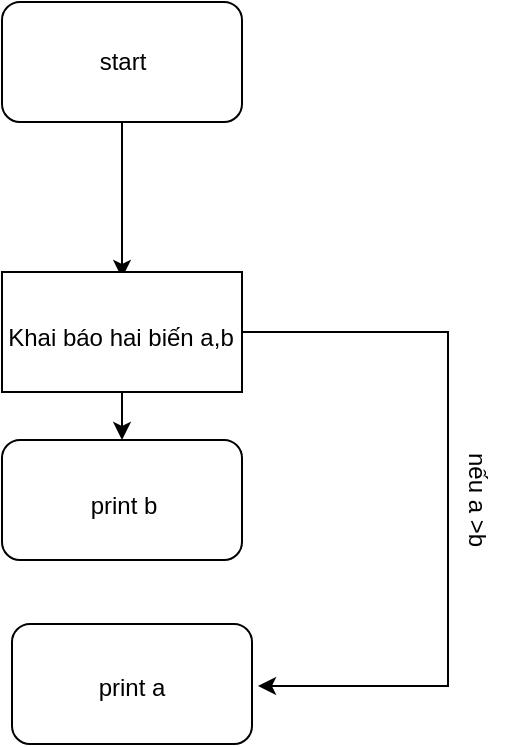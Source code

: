 <mxfile version="25.0.3">
  <diagram name="Trang-1" id="_li6FLXtPa4dHnsSss5G">
    <mxGraphModel grid="0" page="0" gridSize="10" guides="1" tooltips="1" connect="1" arrows="1" fold="1" pageScale="1" pageWidth="827" pageHeight="1169" math="0" shadow="0">
      <root>
        <mxCell id="0" />
        <mxCell id="1" parent="0" />
        <mxCell id="Y75dV5xkJvA3dV23pmSt-25" value="" style="rounded=1;whiteSpace=wrap;html=1;" vertex="1" parent="1">
          <mxGeometry x="303" y="492" width="120" height="60" as="geometry" />
        </mxCell>
        <mxCell id="JjIkbG9La5BVf3LTWZLL-2" value="" style="rounded=1;whiteSpace=wrap;html=1;" vertex="1" parent="1">
          <mxGeometry x="298" y="181" width="120" height="60" as="geometry" />
        </mxCell>
        <mxCell id="JjIkbG9La5BVf3LTWZLL-3" value="start" style="text;html=1;align=center;verticalAlign=middle;whiteSpace=wrap;rounded=0;" vertex="1" parent="1">
          <mxGeometry x="300.5" y="185.5" width="115" height="51" as="geometry" />
        </mxCell>
        <mxCell id="JjIkbG9La5BVf3LTWZLL-4" value="" style="endArrow=classic;html=1;rounded=0;exitX=0.5;exitY=1;exitDx=0;exitDy=0;" edge="1" parent="1" source="JjIkbG9La5BVf3LTWZLL-2">
          <mxGeometry width="50" height="50" relative="1" as="geometry">
            <mxPoint x="333" y="320" as="sourcePoint" />
            <mxPoint x="358" y="319" as="targetPoint" />
          </mxGeometry>
        </mxCell>
        <mxCell id="JjIkbG9La5BVf3LTWZLL-8" value="" style="edgeStyle=orthogonalEdgeStyle;rounded=0;orthogonalLoop=1;jettySize=auto;html=1;" edge="1" parent="1" source="JjIkbG9La5BVf3LTWZLL-5">
          <mxGeometry relative="1" as="geometry">
            <mxPoint x="426" y="523" as="targetPoint" />
            <Array as="points">
              <mxPoint x="521" y="346" />
            </Array>
          </mxGeometry>
        </mxCell>
        <mxCell id="JjIkbG9La5BVf3LTWZLL-10" value="" style="edgeStyle=orthogonalEdgeStyle;rounded=0;orthogonalLoop=1;jettySize=auto;html=1;" edge="1" parent="1" source="JjIkbG9La5BVf3LTWZLL-5" target="JjIkbG9La5BVf3LTWZLL-9">
          <mxGeometry relative="1" as="geometry" />
        </mxCell>
        <mxCell id="JjIkbG9La5BVf3LTWZLL-5" value="" style="rounded=0;whiteSpace=wrap;html=1;" vertex="1" parent="1">
          <mxGeometry x="298" y="316" width="120" height="60" as="geometry" />
        </mxCell>
        <mxCell id="JjIkbG9La5BVf3LTWZLL-6" value="Khai báo hai biến a,b" style="text;html=1;align=center;verticalAlign=middle;whiteSpace=wrap;rounded=0;" vertex="1" parent="1">
          <mxGeometry x="298" y="319" width="119" height="60" as="geometry" />
        </mxCell>
        <mxCell id="JjIkbG9La5BVf3LTWZLL-9" value="" style="rounded=1;whiteSpace=wrap;html=1;" vertex="1" parent="1">
          <mxGeometry x="298" y="400" width="120" height="60" as="geometry" />
        </mxCell>
        <mxCell id="JjIkbG9La5BVf3LTWZLL-11" value="print b" style="text;html=1;align=center;verticalAlign=middle;whiteSpace=wrap;rounded=0;" vertex="1" parent="1">
          <mxGeometry x="317" y="408" width="84" height="49" as="geometry" />
        </mxCell>
        <mxCell id="JjIkbG9La5BVf3LTWZLL-13" value="print a" style="text;html=1;align=center;verticalAlign=middle;whiteSpace=wrap;rounded=0;" vertex="1" parent="1">
          <mxGeometry x="333" y="509" width="60" height="30" as="geometry" />
        </mxCell>
        <mxCell id="JjIkbG9La5BVf3LTWZLL-14" value="nếu a &amp;gt;b" style="text;html=1;align=center;verticalAlign=middle;whiteSpace=wrap;rounded=0;rotation=90;" vertex="1" parent="1">
          <mxGeometry x="473" y="415" width="125" height="30" as="geometry" />
        </mxCell>
      </root>
    </mxGraphModel>
  </diagram>
</mxfile>
